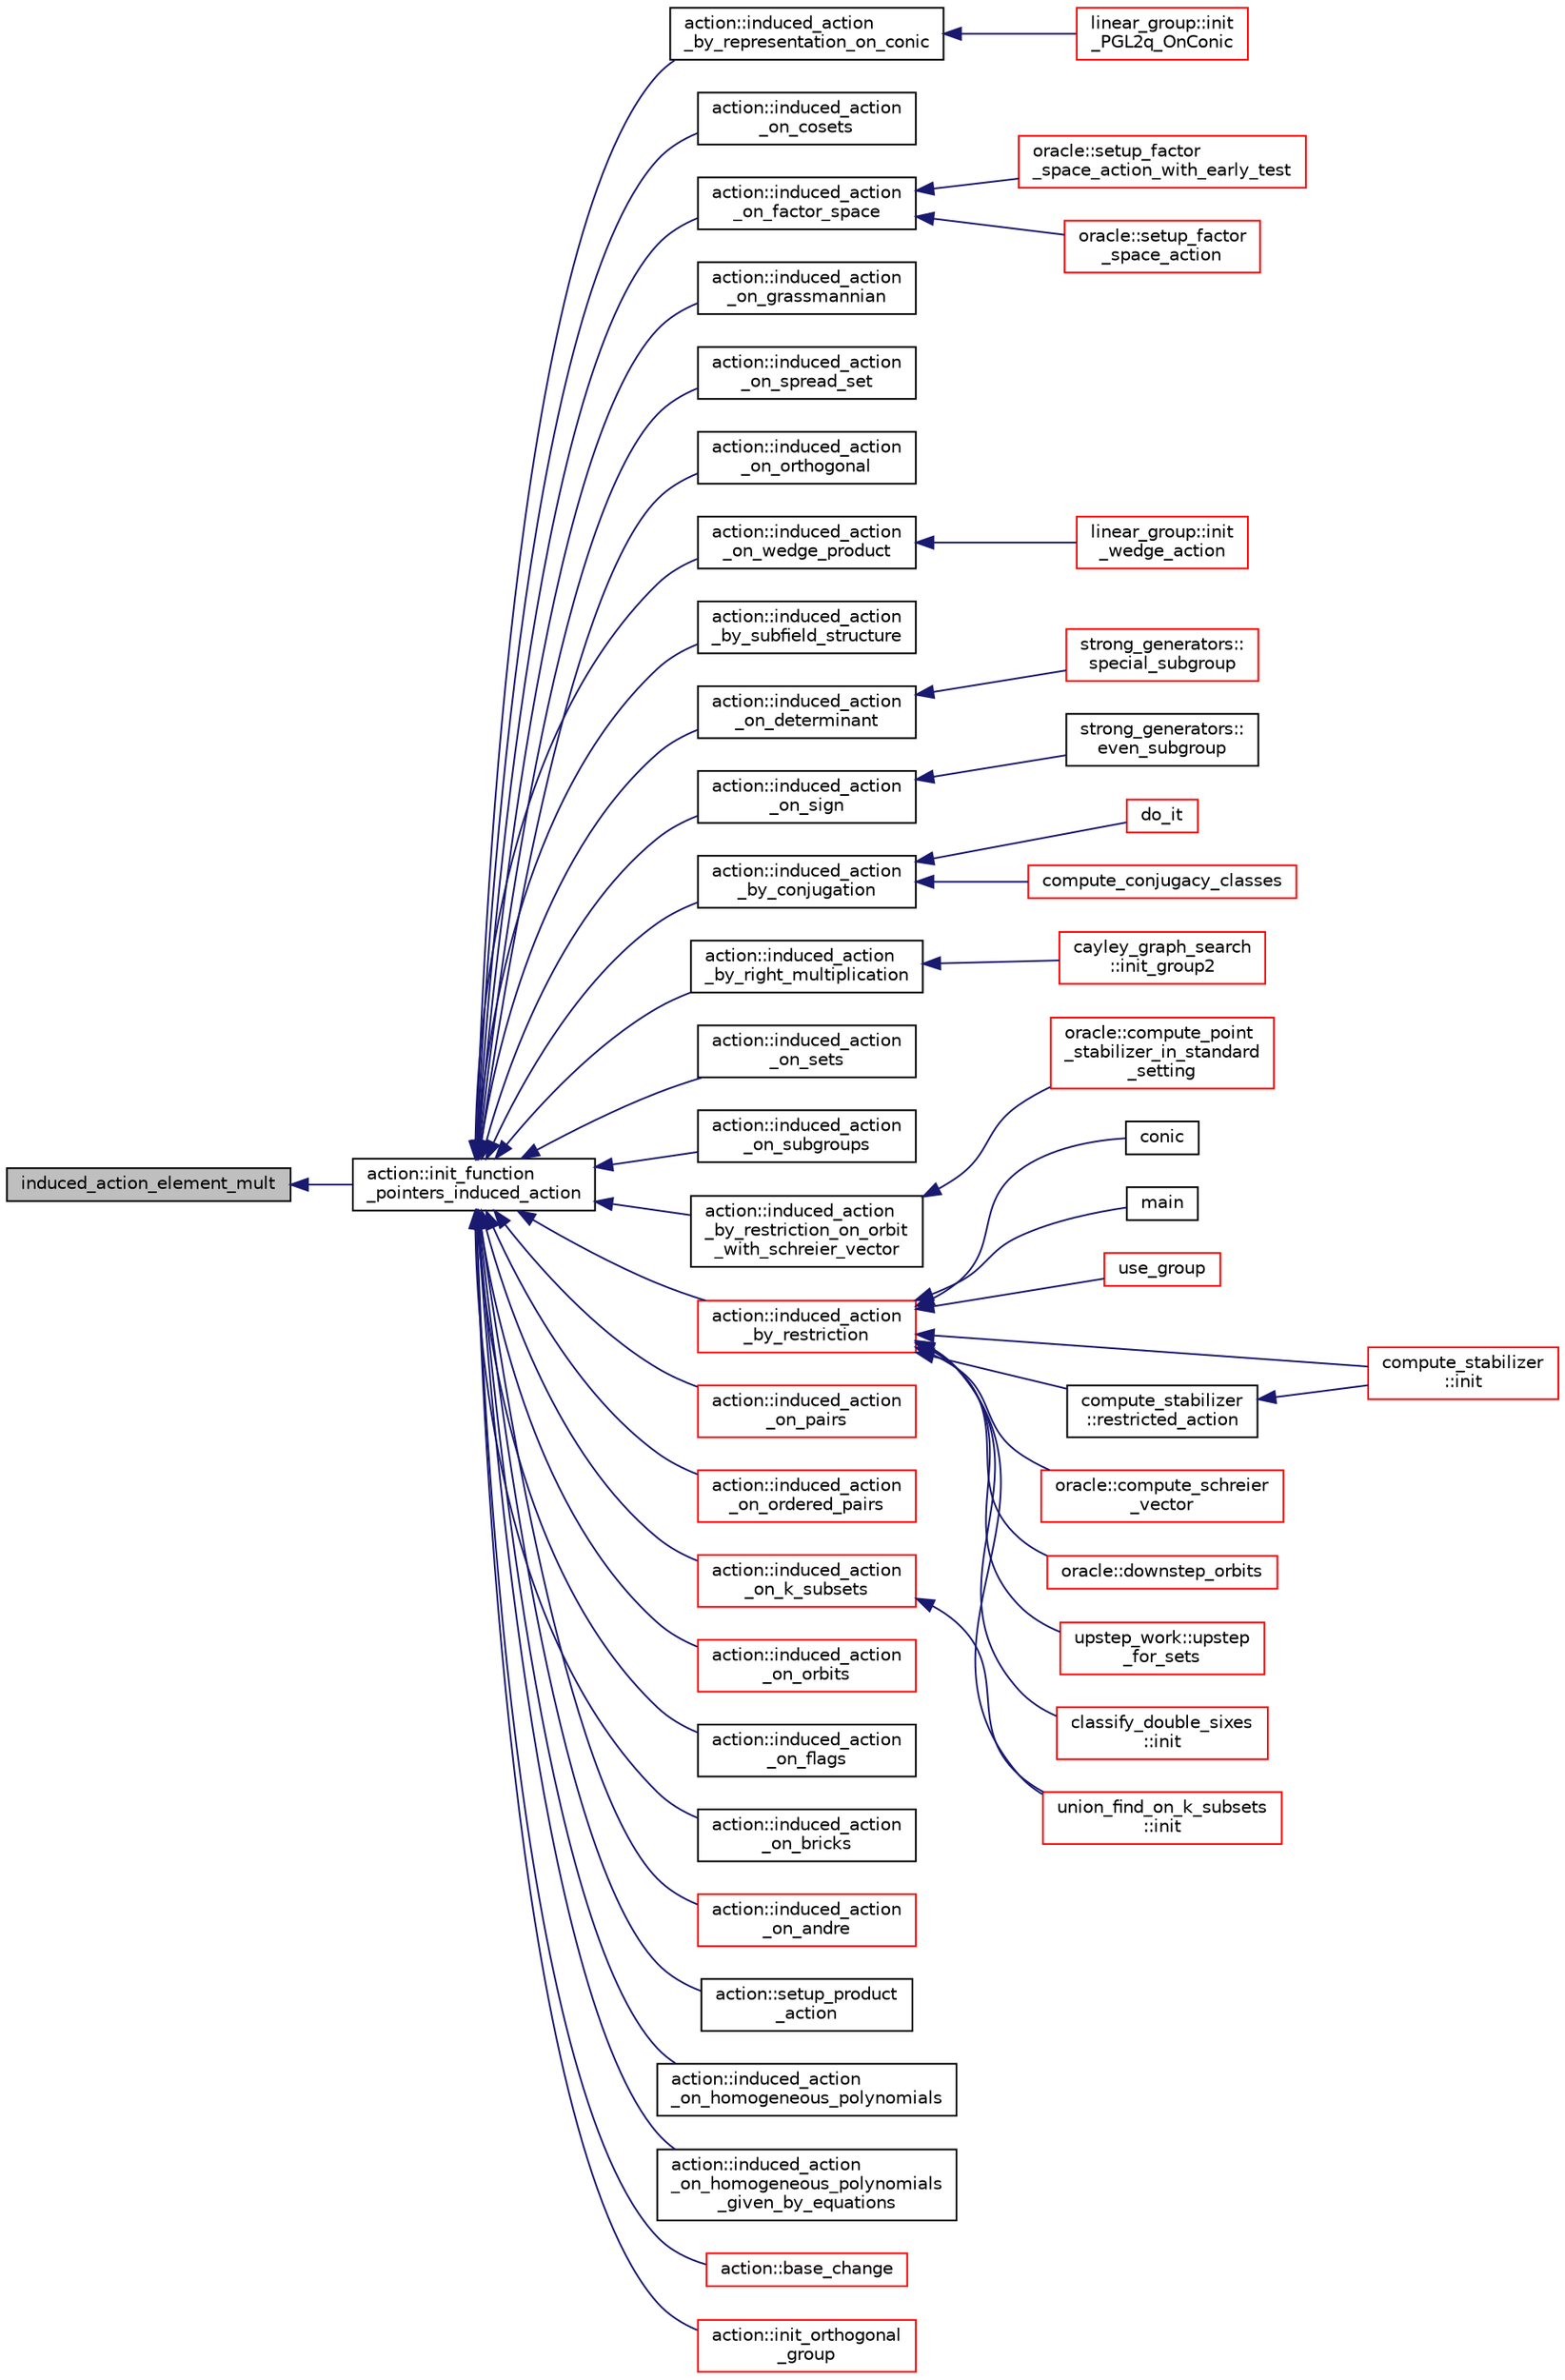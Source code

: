 digraph "induced_action_element_mult"
{
  edge [fontname="Helvetica",fontsize="10",labelfontname="Helvetica",labelfontsize="10"];
  node [fontname="Helvetica",fontsize="10",shape=record];
  rankdir="LR";
  Node3602 [label="induced_action_element_mult",height=0.2,width=0.4,color="black", fillcolor="grey75", style="filled", fontcolor="black"];
  Node3602 -> Node3603 [dir="back",color="midnightblue",fontsize="10",style="solid",fontname="Helvetica"];
  Node3603 [label="action::init_function\l_pointers_induced_action",height=0.2,width=0.4,color="black", fillcolor="white", style="filled",URL="$d2/d86/classaction.html#a3b9287d084b24f7a3b9532a7589c58de"];
  Node3603 -> Node3604 [dir="back",color="midnightblue",fontsize="10",style="solid",fontname="Helvetica"];
  Node3604 [label="action::induced_action\l_by_representation_on_conic",height=0.2,width=0.4,color="black", fillcolor="white", style="filled",URL="$d2/d86/classaction.html#a228538e3f07bc186db8eb5da8b90f617"];
  Node3604 -> Node3605 [dir="back",color="midnightblue",fontsize="10",style="solid",fontname="Helvetica"];
  Node3605 [label="linear_group::init\l_PGL2q_OnConic",height=0.2,width=0.4,color="red", fillcolor="white", style="filled",URL="$df/d5a/classlinear__group.html#a84c4d6e1849da4c6f8f096a1af2a8270"];
  Node3603 -> Node3612 [dir="back",color="midnightblue",fontsize="10",style="solid",fontname="Helvetica"];
  Node3612 [label="action::induced_action\l_on_cosets",height=0.2,width=0.4,color="black", fillcolor="white", style="filled",URL="$d2/d86/classaction.html#acbdff5ffed42af6a01f07dffb2787237"];
  Node3603 -> Node3613 [dir="back",color="midnightblue",fontsize="10",style="solid",fontname="Helvetica"];
  Node3613 [label="action::induced_action\l_on_factor_space",height=0.2,width=0.4,color="black", fillcolor="white", style="filled",URL="$d2/d86/classaction.html#af501ff2aa74fb6049bee5c01cd8b909b"];
  Node3613 -> Node3614 [dir="back",color="midnightblue",fontsize="10",style="solid",fontname="Helvetica"];
  Node3614 [label="oracle::setup_factor\l_space_action_with_early_test",height=0.2,width=0.4,color="red", fillcolor="white", style="filled",URL="$d7/da7/classoracle.html#a7c26a85886666829e9727df91d2f01ad"];
  Node3613 -> Node3694 [dir="back",color="midnightblue",fontsize="10",style="solid",fontname="Helvetica"];
  Node3694 [label="oracle::setup_factor\l_space_action",height=0.2,width=0.4,color="red", fillcolor="white", style="filled",URL="$d7/da7/classoracle.html#a181e076f112ba1f32f5fb4e8abebdb18"];
  Node3603 -> Node3695 [dir="back",color="midnightblue",fontsize="10",style="solid",fontname="Helvetica"];
  Node3695 [label="action::induced_action\l_on_grassmannian",height=0.2,width=0.4,color="black", fillcolor="white", style="filled",URL="$d2/d86/classaction.html#a295b730ecc0b0bf30f714094fef956ea"];
  Node3603 -> Node3696 [dir="back",color="midnightblue",fontsize="10",style="solid",fontname="Helvetica"];
  Node3696 [label="action::induced_action\l_on_spread_set",height=0.2,width=0.4,color="black", fillcolor="white", style="filled",URL="$d2/d86/classaction.html#a7c5839c650592f083dc850d81ed05a5b"];
  Node3603 -> Node3697 [dir="back",color="midnightblue",fontsize="10",style="solid",fontname="Helvetica"];
  Node3697 [label="action::induced_action\l_on_orthogonal",height=0.2,width=0.4,color="black", fillcolor="white", style="filled",URL="$d2/d86/classaction.html#a4f191cee643a81d7f18a4d729084e945"];
  Node3603 -> Node3698 [dir="back",color="midnightblue",fontsize="10",style="solid",fontname="Helvetica"];
  Node3698 [label="action::induced_action\l_on_wedge_product",height=0.2,width=0.4,color="black", fillcolor="white", style="filled",URL="$d2/d86/classaction.html#af13a5da25b8e8597ab695edff222fb6a"];
  Node3698 -> Node3699 [dir="back",color="midnightblue",fontsize="10",style="solid",fontname="Helvetica"];
  Node3699 [label="linear_group::init\l_wedge_action",height=0.2,width=0.4,color="red", fillcolor="white", style="filled",URL="$df/d5a/classlinear__group.html#a16a8a2a5fdc535f2263210ca7943119e"];
  Node3603 -> Node3700 [dir="back",color="midnightblue",fontsize="10",style="solid",fontname="Helvetica"];
  Node3700 [label="action::induced_action\l_by_subfield_structure",height=0.2,width=0.4,color="black", fillcolor="white", style="filled",URL="$d2/d86/classaction.html#add42951bdab176ceed6cc4af05dfa948"];
  Node3603 -> Node3701 [dir="back",color="midnightblue",fontsize="10",style="solid",fontname="Helvetica"];
  Node3701 [label="action::induced_action\l_on_determinant",height=0.2,width=0.4,color="black", fillcolor="white", style="filled",URL="$d2/d86/classaction.html#aa6b9d3c2ded2cae185ee31f2200ad0b5"];
  Node3701 -> Node3702 [dir="back",color="midnightblue",fontsize="10",style="solid",fontname="Helvetica"];
  Node3702 [label="strong_generators::\lspecial_subgroup",height=0.2,width=0.4,color="red", fillcolor="white", style="filled",URL="$dc/d09/classstrong__generators.html#a78e9e4d012bb440194e2874c40ca9e29"];
  Node3603 -> Node3704 [dir="back",color="midnightblue",fontsize="10",style="solid",fontname="Helvetica"];
  Node3704 [label="action::induced_action\l_on_sign",height=0.2,width=0.4,color="black", fillcolor="white", style="filled",URL="$d2/d86/classaction.html#ab17b07971b94eae7c5efa21b33f643f1"];
  Node3704 -> Node3705 [dir="back",color="midnightblue",fontsize="10",style="solid",fontname="Helvetica"];
  Node3705 [label="strong_generators::\leven_subgroup",height=0.2,width=0.4,color="black", fillcolor="white", style="filled",URL="$dc/d09/classstrong__generators.html#a8c1a171968f012ec245b0487a6af66e0"];
  Node3603 -> Node3706 [dir="back",color="midnightblue",fontsize="10",style="solid",fontname="Helvetica"];
  Node3706 [label="action::induced_action\l_by_conjugation",height=0.2,width=0.4,color="black", fillcolor="white", style="filled",URL="$d2/d86/classaction.html#a45fb7703c6acac791acdcde339d21cc2"];
  Node3706 -> Node3707 [dir="back",color="midnightblue",fontsize="10",style="solid",fontname="Helvetica"];
  Node3707 [label="do_it",height=0.2,width=0.4,color="red", fillcolor="white", style="filled",URL="$da/da3/burnside_8_c.html#a6a1ed4d46bdb13e56112f47f0565c25b"];
  Node3706 -> Node3709 [dir="back",color="midnightblue",fontsize="10",style="solid",fontname="Helvetica"];
  Node3709 [label="compute_conjugacy_classes",height=0.2,width=0.4,color="red", fillcolor="white", style="filled",URL="$dc/dd4/group__actions_8h.html#a3a3f311d8e19e481707b3e54dbb35066"];
  Node3603 -> Node3714 [dir="back",color="midnightblue",fontsize="10",style="solid",fontname="Helvetica"];
  Node3714 [label="action::induced_action\l_by_right_multiplication",height=0.2,width=0.4,color="black", fillcolor="white", style="filled",URL="$d2/d86/classaction.html#aafa2818d9d98046507e2754938be0c04"];
  Node3714 -> Node3715 [dir="back",color="midnightblue",fontsize="10",style="solid",fontname="Helvetica"];
  Node3715 [label="cayley_graph_search\l::init_group2",height=0.2,width=0.4,color="red", fillcolor="white", style="filled",URL="$de/dae/classcayley__graph__search.html#ac765646a4795740d7ac0a9407bf35f32"];
  Node3603 -> Node3717 [dir="back",color="midnightblue",fontsize="10",style="solid",fontname="Helvetica"];
  Node3717 [label="action::induced_action\l_on_sets",height=0.2,width=0.4,color="black", fillcolor="white", style="filled",URL="$d2/d86/classaction.html#a09639acee6b88644c103b17050cc32f1"];
  Node3603 -> Node3718 [dir="back",color="midnightblue",fontsize="10",style="solid",fontname="Helvetica"];
  Node3718 [label="action::induced_action\l_on_subgroups",height=0.2,width=0.4,color="black", fillcolor="white", style="filled",URL="$d2/d86/classaction.html#ad0de7ea45a2a73c1b8e0f52ee3ce4610"];
  Node3603 -> Node3719 [dir="back",color="midnightblue",fontsize="10",style="solid",fontname="Helvetica"];
  Node3719 [label="action::induced_action\l_by_restriction_on_orbit\l_with_schreier_vector",height=0.2,width=0.4,color="black", fillcolor="white", style="filled",URL="$d2/d86/classaction.html#ad3ddab72625d9bebe7ac8eaef488cf4c"];
  Node3719 -> Node3720 [dir="back",color="midnightblue",fontsize="10",style="solid",fontname="Helvetica"];
  Node3720 [label="oracle::compute_point\l_stabilizer_in_standard\l_setting",height=0.2,width=0.4,color="red", fillcolor="white", style="filled",URL="$d7/da7/classoracle.html#afa7b2b71cd2ccbb807a740d6e1085982"];
  Node3603 -> Node3721 [dir="back",color="midnightblue",fontsize="10",style="solid",fontname="Helvetica"];
  Node3721 [label="action::induced_action\l_by_restriction",height=0.2,width=0.4,color="red", fillcolor="white", style="filled",URL="$d2/d86/classaction.html#a37c21f74a97c921d882a308370c06357"];
  Node3721 -> Node3625 [dir="back",color="midnightblue",fontsize="10",style="solid",fontname="Helvetica"];
  Node3625 [label="conic",height=0.2,width=0.4,color="black", fillcolor="white", style="filled",URL="$d4/de8/conic_8_c.html#a96def9474b981a9d5831a9b48d85d652"];
  Node3721 -> Node3722 [dir="back",color="midnightblue",fontsize="10",style="solid",fontname="Helvetica"];
  Node3722 [label="main",height=0.2,width=0.4,color="black", fillcolor="white", style="filled",URL="$d5/d0d/apps_2projective__space_2polar_8_c.html#a217dbf8b442f20279ea00b898af96f52"];
  Node3721 -> Node3652 [dir="back",color="midnightblue",fontsize="10",style="solid",fontname="Helvetica"];
  Node3652 [label="use_group",height=0.2,width=0.4,color="red", fillcolor="white", style="filled",URL="$d9/d9f/all__cliques_8_c.html#aba62531e97173264c39afe2c7857af31"];
  Node3721 -> Node3723 [dir="back",color="midnightblue",fontsize="10",style="solid",fontname="Helvetica"];
  Node3723 [label="union_find_on_k_subsets\l::init",height=0.2,width=0.4,color="red", fillcolor="white", style="filled",URL="$d3/d1b/classunion__find__on__k__subsets.html#aad0de310a8e8df1ff78ee2eaf3ec1e54"];
  Node3721 -> Node3725 [dir="back",color="midnightblue",fontsize="10",style="solid",fontname="Helvetica"];
  Node3725 [label="compute_stabilizer\l::init",height=0.2,width=0.4,color="red", fillcolor="white", style="filled",URL="$d8/d30/classcompute__stabilizer.html#a36a1729430f317a65559220a8206a7d7"];
  Node3721 -> Node3730 [dir="back",color="midnightblue",fontsize="10",style="solid",fontname="Helvetica"];
  Node3730 [label="compute_stabilizer\l::restricted_action",height=0.2,width=0.4,color="black", fillcolor="white", style="filled",URL="$d8/d30/classcompute__stabilizer.html#a895df470da0ac14f812c3c4b6f2280b9"];
  Node3730 -> Node3725 [dir="back",color="midnightblue",fontsize="10",style="solid",fontname="Helvetica"];
  Node3721 -> Node3731 [dir="back",color="midnightblue",fontsize="10",style="solid",fontname="Helvetica"];
  Node3731 [label="oracle::compute_schreier\l_vector",height=0.2,width=0.4,color="red", fillcolor="white", style="filled",URL="$d7/da7/classoracle.html#a1ba7d398b51ed70f89b5ea54adb7b089"];
  Node3721 -> Node3741 [dir="back",color="midnightblue",fontsize="10",style="solid",fontname="Helvetica"];
  Node3741 [label="oracle::downstep_orbits",height=0.2,width=0.4,color="red", fillcolor="white", style="filled",URL="$d7/da7/classoracle.html#a65ea623f3a7b2e3dba4e29638207bc53"];
  Node3721 -> Node3743 [dir="back",color="midnightblue",fontsize="10",style="solid",fontname="Helvetica"];
  Node3743 [label="upstep_work::upstep\l_for_sets",height=0.2,width=0.4,color="red", fillcolor="white", style="filled",URL="$d2/dd6/classupstep__work.html#acbfe3d5e23c38c3dc8f5908e0bc5bf1b"];
  Node3721 -> Node3744 [dir="back",color="midnightblue",fontsize="10",style="solid",fontname="Helvetica"];
  Node3744 [label="classify_double_sixes\l::init",height=0.2,width=0.4,color="red", fillcolor="white", style="filled",URL="$dd/d23/classclassify__double__sixes.html#a8c5c41d5124b35379d626480ff225f7b"];
  Node3603 -> Node3761 [dir="back",color="midnightblue",fontsize="10",style="solid",fontname="Helvetica"];
  Node3761 [label="action::induced_action\l_on_pairs",height=0.2,width=0.4,color="red", fillcolor="white", style="filled",URL="$d2/d86/classaction.html#a4b01c7b3cc749218e9dbd84b9fed90b3"];
  Node3603 -> Node3763 [dir="back",color="midnightblue",fontsize="10",style="solid",fontname="Helvetica"];
  Node3763 [label="action::induced_action\l_on_ordered_pairs",height=0.2,width=0.4,color="red", fillcolor="white", style="filled",URL="$d2/d86/classaction.html#ad290e0cc115881e0b9ddab7f7071975e"];
  Node3603 -> Node3764 [dir="back",color="midnightblue",fontsize="10",style="solid",fontname="Helvetica"];
  Node3764 [label="action::induced_action\l_on_k_subsets",height=0.2,width=0.4,color="red", fillcolor="white", style="filled",URL="$d2/d86/classaction.html#a2eb6058853cffc4c099099e07ecbe612"];
  Node3764 -> Node3723 [dir="back",color="midnightblue",fontsize="10",style="solid",fontname="Helvetica"];
  Node3603 -> Node3766 [dir="back",color="midnightblue",fontsize="10",style="solid",fontname="Helvetica"];
  Node3766 [label="action::induced_action\l_on_orbits",height=0.2,width=0.4,color="red", fillcolor="white", style="filled",URL="$d2/d86/classaction.html#a875913e4919877fe3dcae039ce44d7d8"];
  Node3603 -> Node3770 [dir="back",color="midnightblue",fontsize="10",style="solid",fontname="Helvetica"];
  Node3770 [label="action::induced_action\l_on_flags",height=0.2,width=0.4,color="black", fillcolor="white", style="filled",URL="$d2/d86/classaction.html#afb1ac2fda2a79462e38c133330982341"];
  Node3603 -> Node3771 [dir="back",color="midnightblue",fontsize="10",style="solid",fontname="Helvetica"];
  Node3771 [label="action::induced_action\l_on_bricks",height=0.2,width=0.4,color="black", fillcolor="white", style="filled",URL="$d2/d86/classaction.html#a71c71472fda2eefb125cd852d5feb306"];
  Node3603 -> Node3772 [dir="back",color="midnightblue",fontsize="10",style="solid",fontname="Helvetica"];
  Node3772 [label="action::induced_action\l_on_andre",height=0.2,width=0.4,color="red", fillcolor="white", style="filled",URL="$d2/d86/classaction.html#a917efe5d7ae49b86dbf397540939fea4"];
  Node3603 -> Node3774 [dir="back",color="midnightblue",fontsize="10",style="solid",fontname="Helvetica"];
  Node3774 [label="action::setup_product\l_action",height=0.2,width=0.4,color="black", fillcolor="white", style="filled",URL="$d2/d86/classaction.html#a35c717fb546189c007a89bb7b133e2f6"];
  Node3603 -> Node3775 [dir="back",color="midnightblue",fontsize="10",style="solid",fontname="Helvetica"];
  Node3775 [label="action::induced_action\l_on_homogeneous_polynomials",height=0.2,width=0.4,color="black", fillcolor="white", style="filled",URL="$d2/d86/classaction.html#acafe8fb1e63926ce35338a292b621f8a"];
  Node3603 -> Node3776 [dir="back",color="midnightblue",fontsize="10",style="solid",fontname="Helvetica"];
  Node3776 [label="action::induced_action\l_on_homogeneous_polynomials\l_given_by_equations",height=0.2,width=0.4,color="black", fillcolor="white", style="filled",URL="$d2/d86/classaction.html#a8f8df8dabfaa711297c20d44a2c1946a"];
  Node3603 -> Node3777 [dir="back",color="midnightblue",fontsize="10",style="solid",fontname="Helvetica"];
  Node3777 [label="action::base_change",height=0.2,width=0.4,color="red", fillcolor="white", style="filled",URL="$d2/d86/classaction.html#a1cab1a81da804692affaf9b7060c90f6"];
  Node3603 -> Node3805 [dir="back",color="midnightblue",fontsize="10",style="solid",fontname="Helvetica"];
  Node3805 [label="action::init_orthogonal\l_group",height=0.2,width=0.4,color="red", fillcolor="white", style="filled",URL="$d2/d86/classaction.html#a2cfe124956ed67d8b7a927bb44847cc2"];
}

